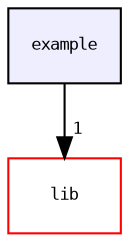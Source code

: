 digraph "example" {
  bgcolor=transparent;
  compound=true
  node [ fontsize="8", fontname="DejaVuSansMono"];
  edge [ labelfontsize="8", labelfontname="DejaVuSansMono"];
  dir_cfafba98a580ce4b62f8a6fa96d7cbb0 [shape=box, label="example", style="filled", fillcolor="#eeeeff", pencolor="black", URL="dir_cfafba98a580ce4b62f8a6fa96d7cbb0.html"];
  dir_97aefd0d527b934f1d99a682da8fe6a9 [shape=box label="lib" color="red" URL="dir_97aefd0d527b934f1d99a682da8fe6a9.html"];
  dir_cfafba98a580ce4b62f8a6fa96d7cbb0->dir_97aefd0d527b934f1d99a682da8fe6a9 [headlabel="1", labeldistance=1.5 headhref="dir_000000_000002.html"];
}
